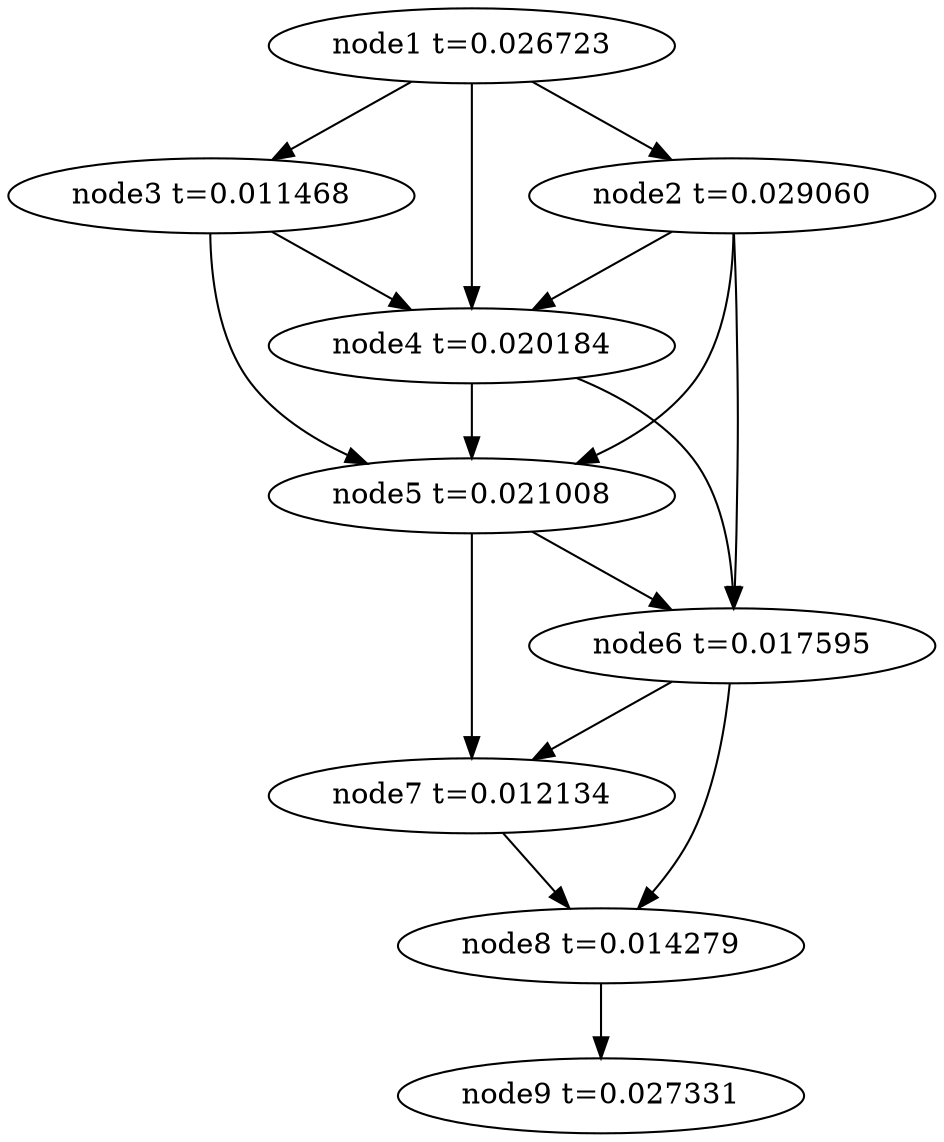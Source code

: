 digraph g{
	node9[label="node9 t=0.027331"]
	node8 -> node9
	node8[label="node8 t=0.014279"];
	node7 -> node8
	node7[label="node7 t=0.012134"];
	node6 -> node8
	node6 -> node7
	node6[label="node6 t=0.017595"];
	node5 -> node7
	node5 -> node6
	node5[label="node5 t=0.021008"];
	node4 -> node6
	node4 -> node5
	node4[label="node4 t=0.020184"];
	node3 -> node5
	node3 -> node4
	node3[label="node3 t=0.011468"];
	node2 -> node6
	node2 -> node5
	node2 -> node4
	node2[label="node2 t=0.029060"];
	node1 -> node4
	node1 -> node3
	node1 -> node2
	node1[label="node1 t=0.026723"];
}
